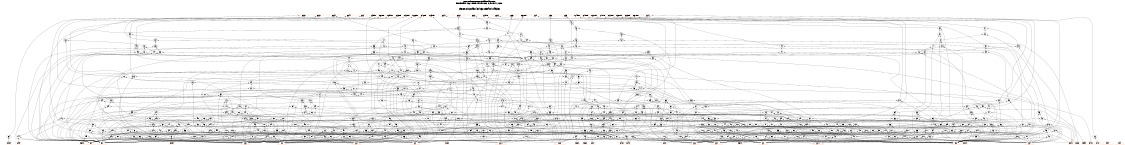 # Network structure generated by ABC

digraph network {
size = "7.5,10";
center = true;
edge [dir = back];

{
  node [shape = plaintext];
  edge [style = invis];
  LevelTitle1 [label=""];
  LevelTitle2 [label=""];
  Level21 [label = ""];
  Level20 [label = ""];
  Level19 [label = ""];
  Level18 [label = ""];
  Level17 [label = ""];
  Level16 [label = ""];
  Level15 [label = ""];
  Level14 [label = ""];
  Level13 [label = ""];
  Level12 [label = ""];
  Level11 [label = ""];
  Level10 [label = ""];
  Level9 [label = ""];
  Level8 [label = ""];
  Level7 [label = ""];
  Level6 [label = ""];
  Level5 [label = ""];
  Level4 [label = ""];
  Level3 [label = ""];
  Level2 [label = ""];
  Level1 [label = ""];
  Level0 [label = ""];
  LevelTitle1 ->  LevelTitle2 ->  Level21 ->  Level20 ->  Level19 ->  Level18 ->  Level17 ->  Level16 ->  Level15 ->  Level14 ->  Level13 ->  Level12 ->  Level11 ->  Level10 ->  Level9 ->  Level8 ->  Level7 ->  Level6 ->  Level5 ->  Level4 ->  Level3 ->  Level2 ->  Level1 ->  Level0;
}

{
  rank = same;
  LevelTitle1;
  title1 [shape=plaintext,
          fontsize=20,
          fontname = "Times-Roman",
          label="Network structure visualized by ABC\nBenchmark \"top\". Time was Thu Oct  8 20:19:11 2020. "
         ];
}

{
  rank = same;
  LevelTitle2;
  title2 [shape=plaintext,
          fontsize=18,
          fontname = "Times-Roman",
          label="The network contains 480 logic nodes and 18 latches.\n"
         ];
}

{
  rank = same;
  Level21;
  Node17 [label = "pg550", shape = invtriangle, color = coral, fillcolor = coral];
  Node18 [label = "pg530", shape = invtriangle, color = coral, fillcolor = coral];
  Node19 [label = "pg539", shape = invtriangle, color = coral, fillcolor = coral];
  Node20 [label = "pg549", shape = invtriangle, color = coral, fillcolor = coral];
  Node21 [label = "pg45", shape = invtriangle, color = coral, fillcolor = coral];
  Node22 [label = "pg542", shape = invtriangle, color = coral, fillcolor = coral];
  Node23 [label = "pg532", shape = invtriangle, color = coral, fillcolor = coral];
  Node24 [label = "pg537", shape = invtriangle, color = coral, fillcolor = coral];
  Node25 [label = "pg548", shape = invtriangle, color = coral, fillcolor = coral];
  Node26 [label = "pg551", shape = invtriangle, color = coral, fillcolor = coral];
  Node27 [label = "pg547", shape = invtriangle, color = coral, fillcolor = coral];
  Node28 [label = "pg552", shape = invtriangle, color = coral, fillcolor = coral];
  Node29 [label = "pg535", shape = invtriangle, color = coral, fillcolor = coral];
  Node30 [label = "pg546", shape = invtriangle, color = coral, fillcolor = coral];
  Node32 [label = "ng38L_in", shape = box, color = coral, fillcolor = coral];
  Node35 [label = "ng34L_in", shape = box, color = coral, fillcolor = coral];
  Node38 [label = "ng35L_in", shape = box, color = coral, fillcolor = coral];
  Node41 [label = "ng36L_in", shape = box, color = coral, fillcolor = coral];
  Node44 [label = "ng37L_in", shape = box, color = coral, fillcolor = coral];
  Node47 [label = "ng30L_in", shape = box, color = coral, fillcolor = coral];
  Node50 [label = "ng31L_in", shape = box, color = coral, fillcolor = coral];
  Node53 [label = "ng32L_in", shape = box, color = coral, fillcolor = coral];
  Node56 [label = "ng33L_in", shape = box, color = coral, fillcolor = coral];
  Node59 [label = "ng29L_in", shape = box, color = coral, fillcolor = coral];
  Node62 [label = "ng39L_in", shape = box, color = coral, fillcolor = coral];
  Node65 [label = "ng40L_in", shape = box, color = coral, fillcolor = coral];
  Node68 [label = "ng41L_in", shape = box, color = coral, fillcolor = coral];
  Node71 [label = "ng42L_in", shape = box, color = coral, fillcolor = coral];
  Node74 [label = "ng43L_in", shape = box, color = coral, fillcolor = coral];
  Node77 [label = "ng44L_in", shape = box, color = coral, fillcolor = coral];
  Node80 [label = "ng45L_in", shape = box, color = coral, fillcolor = coral];
  Node83 [label = "ng46L_in", shape = box, color = coral, fillcolor = coral];
}

{
  rank = same;
  Level20;
  Node382 [label = "382\n", shape = ellipse];
  Node467 [label = "467\n", shape = ellipse];
}

{
  rank = same;
  Level19;
  Node322 [label = "322\n", shape = ellipse];
  Node354 [label = "354\n", shape = ellipse];
  Node381 [label = "381\n", shape = ellipse];
  Node466 [label = "466\n", shape = ellipse];
  Node517 [label = "517\n", shape = ellipse];
}

{
  rank = same;
  Level18;
  Node305 [label = "305\n", shape = ellipse];
  Node321 [label = "321\n", shape = ellipse];
  Node341 [label = "341\n", shape = ellipse];
  Node380 [label = "380\n", shape = ellipse];
  Node417 [label = "417\n", shape = ellipse];
  Node465 [label = "465\n", shape = ellipse];
  Node516 [label = "516\n", shape = ellipse];
}

{
  rank = same;
  Level17;
  Node183 [label = "183\n", shape = ellipse];
  Node234 [label = "234\n", shape = ellipse];
  Node284 [label = "284\n", shape = ellipse];
  Node304 [label = "304\n", shape = ellipse];
  Node317 [label = "317\n", shape = ellipse];
  Node340 [label = "340\n", shape = ellipse];
  Node372 [label = "372\n", shape = ellipse];
  Node379 [label = "379\n", shape = ellipse];
  Node416 [label = "416\n", shape = ellipse];
  Node452 [label = "452\n", shape = ellipse];
  Node463 [label = "463\n", shape = ellipse];
  Node464 [label = "464\n", shape = ellipse];
  Node546 [label = "546\n", shape = ellipse];
}

{
  rank = same;
  Level16;
  Node182 [label = "182\n", shape = ellipse];
  Node233 [label = "233\n", shape = ellipse];
  Node283 [label = "283\n", shape = ellipse];
  Node302 [label = "302\n", shape = ellipse];
  Node314 [label = "314\n", shape = ellipse];
  Node316 [label = "316\n", shape = ellipse];
  Node338 [label = "338\n", shape = ellipse];
  Node353 [label = "353\n", shape = ellipse];
  Node369 [label = "369\n", shape = ellipse];
  Node378 [label = "378\n", shape = ellipse];
  Node392 [label = "392\n", shape = ellipse];
  Node402 [label = "402\n", shape = ellipse];
  Node434 [label = "434\n", shape = ellipse];
  Node451 [label = "451\n", shape = ellipse];
  Node462 [label = "462\n", shape = ellipse];
  Node496 [label = "496\n", shape = ellipse];
  Node515 [label = "515\n", shape = ellipse];
  Node545 [label = "545\n", shape = ellipse];
}

{
  rank = same;
  Level15;
  Node149 [label = "149\n", shape = ellipse];
  Node180 [label = "180\n", shape = ellipse];
  Node232 [label = "232\n", shape = ellipse];
  Node252 [label = "252\n", shape = ellipse];
  Node301 [label = "301\n", shape = ellipse];
  Node306 [label = "306\n", shape = ellipse];
  Node330 [label = "330\n", shape = ellipse];
  Node339 [label = "339\n", shape = ellipse];
  Node352 [label = "352\n", shape = ellipse];
  Node368 [label = "368\n", shape = ellipse];
  Node377 [label = "377\n", shape = ellipse];
  Node391 [label = "391\n", shape = ellipse];
  Node401 [label = "401\n", shape = ellipse];
  Node413 [label = "413\n", shape = ellipse];
  Node429 [label = "429\n", shape = ellipse];
  Node435 [label = "435\n", shape = ellipse];
  Node461 [label = "461\n", shape = ellipse];
  Node495 [label = "495\n", shape = ellipse];
  Node514 [label = "514\n", shape = ellipse];
}

{
  rank = same;
  Level14;
  Node143 [label = "143\n", shape = ellipse];
  Node179 [label = "179\n", shape = ellipse];
  Node223 [label = "223\n", shape = ellipse];
  Node236 [label = "236\n", shape = ellipse];
  Node326 [label = "326\n", shape = ellipse];
  Node329 [label = "329\n", shape = ellipse];
  Node337 [label = "337\n", shape = ellipse];
  Node367 [label = "367\n", shape = ellipse];
  Node376 [label = "376\n", shape = ellipse];
  Node412 [label = "412\n", shape = ellipse];
  Node457 [label = "457\n", shape = ellipse];
  Node458 [label = "458\n", shape = ellipse];
  Node460 [label = "460\n", shape = ellipse];
  Node494 [label = "494\n", shape = ellipse];
}

{
  rank = same;
  Level13;
  Node142 [label = "142\n", shape = ellipse];
  Node177 [label = "177\n", shape = ellipse];
  Node222 [label = "222\n", shape = ellipse];
  Node235 [label = "235\n", shape = ellipse];
  Node282 [label = "282\n", shape = ellipse];
  Node299 [label = "299\n", shape = ellipse];
  Node325 [label = "325\n", shape = ellipse];
  Node327 [label = "327\n", shape = ellipse];
  Node335 [label = "335\n", shape = ellipse];
  Node373 [label = "373\n", shape = ellipse];
  Node411 [label = "411\n", shape = ellipse];
  Node459 [label = "459\n", shape = ellipse];
}

{
  rank = same;
  Level12;
  Node141 [label = "141\n", shape = ellipse];
  Node174 [label = "174\n", shape = ellipse];
  Node176 [label = "176\n", shape = ellipse];
  Node221 [label = "221\n", shape = ellipse];
  Node280 [label = "280\n", shape = ellipse];
  Node281 [label = "281\n", shape = ellipse];
  Node298 [label = "298\n", shape = ellipse];
  Node328 [label = "328\n", shape = ellipse];
  Node332 [label = "332\n", shape = ellipse];
  Node407 [label = "407\n", shape = ellipse];
  Node408 [label = "408\n", shape = ellipse];
  Node410 [label = "410\n", shape = ellipse];
  Node473 [label = "473\n", shape = ellipse];
  Node544 [label = "544\n", shape = ellipse];
  Node562 [label = "562\n", shape = ellipse];
}

{
  rank = same;
  Level11;
  Node140 [label = "140\n", shape = ellipse];
  Node173 [label = "173\n", shape = ellipse];
  Node175 [label = "175\n", shape = ellipse];
  Node181 [label = "181\n", shape = ellipse];
  Node220 [label = "220\n", shape = ellipse];
  Node253 [label = "253\n", shape = ellipse];
  Node279 [label = "279\n", shape = ellipse];
  Node289 [label = "289\n", shape = ellipse];
  Node303 [label = "303\n", shape = ellipse];
  Node331 [label = "331\n", shape = ellipse];
  Node409 [label = "409\n", shape = ellipse];
  Node450 [label = "450\n", shape = ellipse];
  Node471 [label = "471\n", shape = ellipse];
  Node561 [label = "561\n", shape = ellipse];
}

{
  rank = same;
  Level10;
  Node103 [label = "103\n", shape = ellipse];
  Node139 [label = "139\n", shape = ellipse];
  Node172 [label = "172\n", shape = ellipse];
  Node219 [label = "219\n", shape = ellipse];
  Node251 [label = "251\n", shape = ellipse];
  Node278 [label = "278\n", shape = ellipse];
  Node288 [label = "288\n", shape = ellipse];
  Node415 [label = "415\n", shape = ellipse];
  Node470 [label = "470\n", shape = ellipse];
  Node560 [label = "560\n", shape = ellipse];
}

{
  rank = same;
  Level9;
  Node102 [label = "102\n", shape = ellipse];
  Node138 [label = "138\n", shape = ellipse];
  Node171 [label = "171\n", shape = ellipse];
  Node212 [label = "212\n", shape = ellipse];
  Node250 [label = "250\n", shape = ellipse];
  Node277 [label = "277\n", shape = ellipse];
  Node287 [label = "287\n", shape = ellipse];
  Node414 [label = "414\n", shape = ellipse];
  Node443 [label = "443\n", shape = ellipse];
  Node551 [label = "551\n", shape = ellipse];
}

{
  rank = same;
  Level8;
  Node100 [label = "100\n", shape = ellipse];
  Node114 [label = "114\n", shape = ellipse];
  Node169 [label = "169\n", shape = ellipse];
  Node195 [label = "195\n", shape = ellipse];
  Node211 [label = "211\n", shape = ellipse];
  Node249 [label = "249\n", shape = ellipse];
  Node276 [label = "276\n", shape = ellipse];
  Node366 [label = "366\n", shape = ellipse];
  Node492 [label = "492\n", shape = ellipse];
  Node550 [label = "550\n", shape = ellipse];
}

{
  rank = same;
  Level7;
  Node99 [label = "99\n", shape = ellipse];
  Node113 [label = "113\n", shape = ellipse];
  Node168 [label = "168\n", shape = ellipse];
  Node194 [label = "194\n", shape = ellipse];
  Node196 [label = "196\n", shape = ellipse];
  Node210 [label = "210\n", shape = ellipse];
  Node218 [label = "218\n", shape = ellipse];
  Node231 [label = "231\n", shape = ellipse];
  Node248 [label = "248\n", shape = ellipse];
  Node269 [label = "269\n", shape = ellipse];
  Node275 [label = "275\n", shape = ellipse];
  Node336 [label = "336\n", shape = ellipse];
  Node351 [label = "351\n", shape = ellipse];
  Node365 [label = "365\n", shape = ellipse];
  Node428 [label = "428\n", shape = ellipse];
  Node512 [label = "512\n", shape = ellipse];
  Node527 [label = "527\n", shape = ellipse];
  Node537 [label = "537\n", shape = ellipse];
  Node543 [label = "543\n", shape = ellipse];
  Node549 [label = "549\n", shape = ellipse];
}

{
  rank = same;
  Level6;
  Node98 [label = "98\n", shape = ellipse];
  Node110 [label = "110\n", shape = ellipse];
  Node132 [label = "132\n", shape = ellipse];
  Node167 [label = "167\n", shape = ellipse];
  Node192 [label = "192\n", shape = ellipse];
  Node209 [label = "209\n", shape = ellipse];
  Node217 [label = "217\n", shape = ellipse];
  Node229 [label = "229\n", shape = ellipse];
  Node237 [label = "237\n", shape = ellipse];
  Node247 [label = "247\n", shape = ellipse];
  Node268 [label = "268\n", shape = ellipse];
  Node274 [label = "274\n", shape = ellipse];
  Node334 [label = "334\n", shape = ellipse];
  Node350 [label = "350\n", shape = ellipse];
  Node361 [label = "361\n", shape = ellipse];
  Node390 [label = "390\n", shape = ellipse];
  Node400 [label = "400\n", shape = ellipse];
  Node426 [label = "426\n", shape = ellipse];
  Node442 [label = "442\n", shape = ellipse];
  Node449 [label = "449\n", shape = ellipse];
  Node456 [label = "456\n", shape = ellipse];
  Node472 [label = "472\n", shape = ellipse];
  Node477 [label = "477\n", shape = ellipse];
  Node511 [label = "511\n", shape = ellipse];
  Node524 [label = "524\n", shape = ellipse];
  Node536 [label = "536\n", shape = ellipse];
  Node541 [label = "541\n", shape = ellipse];
  Node547 [label = "547\n", shape = ellipse];
}

{
  rank = same;
  Level5;
  Node97 [label = "97\n", shape = ellipse];
  Node109 [label = "109\n", shape = ellipse];
  Node131 [label = "131\n", shape = ellipse];
  Node160 [label = "160\n", shape = ellipse];
  Node191 [label = "191\n", shape = ellipse];
  Node205 [label = "205\n", shape = ellipse];
  Node208 [label = "208\n", shape = ellipse];
  Node214 [label = "214\n", shape = ellipse];
  Node228 [label = "228\n", shape = ellipse];
  Node246 [label = "246\n", shape = ellipse];
  Node258 [label = "258\n", shape = ellipse];
  Node264 [label = "264\n", shape = ellipse];
  Node273 [label = "273\n", shape = ellipse];
  Node297 [label = "297\n", shape = ellipse];
  Node313 [label = "313\n", shape = ellipse];
  Node324 [label = "324\n", shape = ellipse];
  Node333 [label = "333\n", shape = ellipse];
  Node347 [label = "347\n", shape = ellipse];
  Node355 [label = "355\n", shape = ellipse];
  Node360 [label = "360\n", shape = ellipse];
  Node389 [label = "389\n", shape = ellipse];
  Node399 [label = "399\n", shape = ellipse];
  Node425 [label = "425\n", shape = ellipse];
  Node433 [label = "433\n", shape = ellipse];
  Node440 [label = "440\n", shape = ellipse];
  Node448 [label = "448\n", shape = ellipse];
  Node455 [label = "455\n", shape = ellipse];
  Node474 [label = "474\n", shape = ellipse];
  Node480 [label = "480\n", shape = ellipse];
  Node491 [label = "491\n", shape = ellipse];
  Node510 [label = "510\n", shape = ellipse];
  Node523 [label = "523\n", shape = ellipse];
  Node533 [label = "533\n", shape = ellipse];
  Node540 [label = "540\n", shape = ellipse];
  Node559 [label = "559\n", shape = ellipse];
}

{
  rank = same;
  Level4;
  Node96 [label = "96\n", shape = ellipse];
  Node108 [label = "108\n", shape = ellipse];
  Node129 [label = "129\n", shape = ellipse];
  Node137 [label = "137\n", shape = ellipse];
  Node148 [label = "148\n", shape = ellipse];
  Node159 [label = "159\n", shape = ellipse];
  Node165 [label = "165\n", shape = ellipse];
  Node170 [label = "170\n", shape = ellipse];
  Node189 [label = "189\n", shape = ellipse];
  Node203 [label = "203\n", shape = ellipse];
  Node207 [label = "207\n", shape = ellipse];
  Node216 [label = "216\n", shape = ellipse];
  Node227 [label = "227\n", shape = ellipse];
  Node240 [label = "240\n", shape = ellipse];
  Node245 [label = "245\n", shape = ellipse];
  Node256 [label = "256\n", shape = ellipse];
  Node263 [label = "263\n", shape = ellipse];
  Node271 [label = "271\n", shape = ellipse];
  Node295 [label = "295\n", shape = ellipse];
  Node296 [label = "296\n", shape = ellipse];
  Node312 [label = "312\n", shape = ellipse];
  Node323 [label = "323\n", shape = ellipse];
  Node346 [label = "346\n", shape = ellipse];
  Node357 [label = "357\n", shape = ellipse];
  Node364 [label = "364\n", shape = ellipse];
  Node375 [label = "375\n", shape = ellipse];
  Node386 [label = "386\n", shape = ellipse];
  Node397 [label = "397\n", shape = ellipse];
  Node406 [label = "406\n", shape = ellipse];
  Node424 [label = "424\n", shape = ellipse];
  Node432 [label = "432\n", shape = ellipse];
  Node439 [label = "439\n", shape = ellipse];
  Node446 [label = "446\n", shape = ellipse];
  Node476 [label = "476\n", shape = ellipse];
  Node479 [label = "479\n", shape = ellipse];
  Node490 [label = "490\n", shape = ellipse];
  Node500 [label = "500\n", shape = ellipse];
  Node503 [label = "503\n", shape = ellipse];
  Node509 [label = "509\n", shape = ellipse];
  Node520 [label = "520\n", shape = ellipse];
  Node532 [label = "532\n", shape = ellipse];
  Node534 [label = "534\n", shape = ellipse];
  Node539 [label = "539\n", shape = ellipse];
  Node542 [label = "542\n", shape = ellipse];
  Node558 [label = "558\n", shape = ellipse];
}

{
  rank = same;
  Level3;
  Node91 [label = "91\n", shape = ellipse];
  Node107 [label = "107\n", shape = ellipse];
  Node120 [label = "120\n", shape = ellipse];
  Node128 [label = "128\n", shape = ellipse];
  Node130 [label = "130\n", shape = ellipse];
  Node136 [label = "136\n", shape = ellipse];
  Node147 [label = "147\n", shape = ellipse];
  Node155 [label = "155\n", shape = ellipse];
  Node158 [label = "158\n", shape = ellipse];
  Node164 [label = "164\n", shape = ellipse];
  Node186 [label = "186\n", shape = ellipse];
  Node188 [label = "188\n", shape = ellipse];
  Node200 [label = "200\n", shape = ellipse];
  Node202 [label = "202\n", shape = ellipse];
  Node206 [label = "206\n", shape = ellipse];
  Node215 [label = "215\n", shape = ellipse];
  Node239 [label = "239\n", shape = ellipse];
  Node244 [label = "244\n", shape = ellipse];
  Node257 [label = "257\n", shape = ellipse];
  Node259 [label = "259\n", shape = ellipse];
  Node260 [label = "260\n", shape = ellipse];
  Node262 [label = "262\n", shape = ellipse];
  Node267 [label = "267\n", shape = ellipse];
  Node270 [label = "270\n", shape = ellipse];
  Node292 [label = "292\n", shape = ellipse];
  Node294 [label = "294\n", shape = ellipse];
  Node309 [label = "309\n", shape = ellipse];
  Node320 [label = "320\n", shape = ellipse];
  Node345 [label = "345\n", shape = ellipse];
  Node356 [label = "356\n", shape = ellipse];
  Node359 [label = "359\n", shape = ellipse];
  Node363 [label = "363\n", shape = ellipse];
  Node371 [label = "371\n", shape = ellipse];
  Node374 [label = "374\n", shape = ellipse];
  Node385 [label = "385\n", shape = ellipse];
  Node388 [label = "388\n", shape = ellipse];
  Node396 [label = "396\n", shape = ellipse];
  Node404 [label = "404\n", shape = ellipse];
  Node405 [label = "405\n", shape = ellipse];
  Node421 [label = "421\n", shape = ellipse];
  Node427 [label = "427\n", shape = ellipse];
  Node431 [label = "431\n", shape = ellipse];
  Node438 [label = "438\n", shape = ellipse];
  Node441 [label = "441\n", shape = ellipse];
  Node445 [label = "445\n", shape = ellipse];
  Node454 [label = "454\n", shape = ellipse];
  Node475 [label = "475\n", shape = ellipse];
  Node478 [label = "478\n", shape = ellipse];
  Node487 [label = "487\n", shape = ellipse];
  Node488 [label = "488\n", shape = ellipse];
  Node489 [label = "489\n", shape = ellipse];
  Node498 [label = "498\n", shape = ellipse];
  Node502 [label = "502\n", shape = ellipse];
  Node508 [label = "508\n", shape = ellipse];
  Node513 [label = "513\n", shape = ellipse];
  Node519 [label = "519\n", shape = ellipse];
  Node522 [label = "522\n", shape = ellipse];
  Node526 [label = "526\n", shape = ellipse];
  Node531 [label = "531\n", shape = ellipse];
  Node535 [label = "535\n", shape = ellipse];
  Node538 [label = "538\n", shape = ellipse];
  Node557 [label = "557\n", shape = ellipse];
}

{
  rank = same;
  Level2;
  Node86 [label = "86\n", shape = ellipse];
  Node90 [label = "90\n", shape = ellipse];
  Node93 [label = "93\n", shape = ellipse];
  Node95 [label = "95\n", shape = ellipse];
  Node105 [label = "105\n", shape = ellipse];
  Node112 [label = "112\n", shape = ellipse];
  Node118 [label = "118\n", shape = ellipse];
  Node119 [label = "119\n", shape = ellipse];
  Node123 [label = "123\n", shape = ellipse];
  Node125 [label = "125\n", shape = ellipse];
  Node127 [label = "127\n", shape = ellipse];
  Node135 [label = "135\n", shape = ellipse];
  Node146 [label = "146\n", shape = ellipse];
  Node151 [label = "151\n", shape = ellipse];
  Node154 [label = "154\n", shape = ellipse];
  Node163 [label = "163\n", shape = ellipse];
  Node166 [label = "166\n", shape = ellipse];
  Node185 [label = "185\n", shape = ellipse];
  Node187 [label = "187\n", shape = ellipse];
  Node190 [label = "190\n", shape = ellipse];
  Node198 [label = "198\n", shape = ellipse];
  Node201 [label = "201\n", shape = ellipse];
  Node204 [label = "204\n", shape = ellipse];
  Node213 [label = "213\n", shape = ellipse];
  Node224 [label = "224\n", shape = ellipse];
  Node226 [label = "226\n", shape = ellipse];
  Node238 [label = "238\n", shape = ellipse];
  Node243 [label = "243\n", shape = ellipse];
  Node254 [label = "254\n", shape = ellipse];
  Node255 [label = "255\n", shape = ellipse];
  Node261 [label = "261\n", shape = ellipse];
  Node266 [label = "266\n", shape = ellipse];
  Node272 [label = "272\n", shape = ellipse];
  Node290 [label = "290\n", shape = ellipse];
  Node291 [label = "291\n", shape = ellipse];
  Node293 [label = "293\n", shape = ellipse];
  Node308 [label = "308\n", shape = ellipse];
  Node311 [label = "311\n", shape = ellipse];
  Node319 [label = "319\n", shape = ellipse];
  Node342 [label = "342\n", shape = ellipse];
  Node343 [label = "343\n", shape = ellipse];
  Node349 [label = "349\n", shape = ellipse];
  Node358 [label = "358\n", shape = ellipse];
  Node362 [label = "362\n", shape = ellipse];
  Node370 [label = "370\n", shape = ellipse];
  Node383 [label = "383\n", shape = ellipse];
  Node384 [label = "384\n", shape = ellipse];
  Node387 [label = "387\n", shape = ellipse];
  Node394 [label = "394\n", shape = ellipse];
  Node395 [label = "395\n", shape = ellipse];
  Node398 [label = "398\n", shape = ellipse];
  Node403 [label = "403\n", shape = ellipse];
  Node420 [label = "420\n", shape = ellipse];
  Node422 [label = "422\n", shape = ellipse];
  Node423 [label = "423\n", shape = ellipse];
  Node430 [label = "430\n", shape = ellipse];
  Node437 [label = "437\n", shape = ellipse];
  Node444 [label = "444\n", shape = ellipse];
  Node447 [label = "447\n", shape = ellipse];
  Node468 [label = "468\n", shape = ellipse];
  Node482 [label = "482\n", shape = ellipse];
  Node484 [label = "484\n", shape = ellipse];
  Node486 [label = "486\n", shape = ellipse];
  Node497 [label = "497\n", shape = ellipse];
  Node499 [label = "499\n", shape = ellipse];
  Node501 [label = "501\n", shape = ellipse];
  Node507 [label = "507\n", shape = ellipse];
  Node518 [label = "518\n", shape = ellipse];
  Node521 [label = "521\n", shape = ellipse];
  Node525 [label = "525\n", shape = ellipse];
  Node528 [label = "528\n", shape = ellipse];
  Node529 [label = "529\n", shape = ellipse];
  Node530 [label = "530\n", shape = ellipse];
  Node548 [label = "548\n", shape = ellipse];
  Node553 [label = "553\n", shape = ellipse];
  Node556 [label = "556\n", shape = ellipse];
}

{
  rank = same;
  Level1;
  Node85 [label = "85\n", shape = ellipse];
  Node87 [label = "87\n", shape = ellipse];
  Node88 [label = "88\n", shape = ellipse];
  Node89 [label = "89\n", shape = ellipse];
  Node92 [label = "92\n", shape = ellipse];
  Node94 [label = "94\n", shape = ellipse];
  Node101 [label = "101\n", shape = ellipse];
  Node104 [label = "104\n", shape = ellipse];
  Node106 [label = "106\n", shape = ellipse];
  Node111 [label = "111\n", shape = ellipse];
  Node115 [label = "115\n", shape = ellipse];
  Node116 [label = "116\n", shape = ellipse];
  Node117 [label = "117\n", shape = ellipse];
  Node121 [label = "121\n", shape = ellipse];
  Node122 [label = "122\n", shape = ellipse];
  Node124 [label = "124\n", shape = ellipse];
  Node126 [label = "126\n", shape = ellipse];
  Node133 [label = "133\n", shape = ellipse];
  Node134 [label = "134\n", shape = ellipse];
  Node144 [label = "144\n", shape = ellipse];
  Node145 [label = "145\n", shape = ellipse];
  Node150 [label = "150\n", shape = ellipse];
  Node152 [label = "152\n", shape = ellipse];
  Node153 [label = "153\n", shape = ellipse];
  Node156 [label = "156\n", shape = ellipse];
  Node157 [label = "157\n", shape = ellipse];
  Node161 [label = "161\n", shape = ellipse];
  Node162 [label = "162\n", shape = ellipse];
  Node178 [label = "178\n", shape = ellipse];
  Node184 [label = "184\n", shape = ellipse];
  Node193 [label = "193\n", shape = ellipse];
  Node197 [label = "197\n", shape = ellipse];
  Node199 [label = "199\n", shape = ellipse];
  Node225 [label = "225\n", shape = ellipse];
  Node230 [label = "230\n", shape = ellipse];
  Node241 [label = "241\n", shape = ellipse];
  Node242 [label = "242\n", shape = ellipse];
  Node265 [label = "265\n", shape = ellipse];
  Node285 [label = "285\n", shape = ellipse];
  Node286 [label = "286\n", shape = ellipse];
  Node300 [label = "300\n", shape = ellipse];
  Node307 [label = "307\n", shape = ellipse];
  Node310 [label = "310\n", shape = ellipse];
  Node315 [label = "315\n", shape = ellipse];
  Node318 [label = "318\n", shape = ellipse];
  Node344 [label = "344\n", shape = ellipse];
  Node348 [label = "348\n", shape = ellipse];
  Node393 [label = "393\n", shape = ellipse];
  Node418 [label = "418\n", shape = ellipse];
  Node419 [label = "419\n", shape = ellipse];
  Node436 [label = "436\n", shape = ellipse];
  Node453 [label = "453\n", shape = ellipse];
  Node469 [label = "469\n", shape = ellipse];
  Node481 [label = "481\n", shape = ellipse];
  Node483 [label = "483\n", shape = ellipse];
  Node485 [label = "485\n", shape = ellipse];
  Node493 [label = "493\n", shape = ellipse];
  Node504 [label = "504\n", shape = ellipse];
  Node505 [label = "505\n", shape = ellipse];
  Node506 [label = "506\n", shape = ellipse];
  Node552 [label = "552\n", shape = ellipse];
  Node554 [label = "554\n", shape = ellipse];
  Node555 [label = "555\n", shape = ellipse];
  Node563 [label = "563\n", shape = ellipse];
  Node564 [label = "564\n", shape = ellipse];
}

{
  rank = same;
  Level0;
  Node1 [label = "clock", shape = triangle, color = coral, fillcolor = coral];
  Node2 [label = "pg7", shape = triangle, color = coral, fillcolor = coral];
  Node3 [label = "pg6", shape = triangle, color = coral, fillcolor = coral];
  Node4 [label = "pg5", shape = triangle, color = coral, fillcolor = coral];
  Node5 [label = "pg4", shape = triangle, color = coral, fillcolor = coral];
  Node6 [label = "pg3", shape = triangle, color = coral, fillcolor = coral];
  Node7 [label = "pg2", shape = triangle, color = coral, fillcolor = coral];
  Node8 [label = "pg1", shape = triangle, color = coral, fillcolor = coral];
  Node9 [label = "pg0", shape = triangle, color = coral, fillcolor = coral];
  Node10 [label = "pg9", shape = triangle, color = coral, fillcolor = coral];
  Node11 [label = "pg8", shape = triangle, color = coral, fillcolor = coral];
  Node12 [label = "pclk", shape = triangle, color = coral, fillcolor = coral];
  Node13 [label = "pg10", shape = triangle, color = coral, fillcolor = coral];
  Node14 [label = "pg12", shape = triangle, color = coral, fillcolor = coral];
  Node15 [label = "pg11", shape = triangle, color = coral, fillcolor = coral];
  Node16 [label = "pg13", shape = triangle, color = coral, fillcolor = coral];
  Node33 [label = "ng38L", shape = box, color = coral, fillcolor = coral];
  Node36 [label = "ng34L", shape = box, color = coral, fillcolor = coral];
  Node39 [label = "ng35L", shape = box, color = coral, fillcolor = coral];
  Node42 [label = "ng36L", shape = box, color = coral, fillcolor = coral];
  Node45 [label = "ng37L", shape = box, color = coral, fillcolor = coral];
  Node48 [label = "ng30L", shape = box, color = coral, fillcolor = coral];
  Node51 [label = "ng31L", shape = box, color = coral, fillcolor = coral];
  Node54 [label = "ng32L", shape = box, color = coral, fillcolor = coral];
  Node57 [label = "ng33L", shape = box, color = coral, fillcolor = coral];
  Node60 [label = "ng29L", shape = box, color = coral, fillcolor = coral];
  Node63 [label = "ng39L", shape = box, color = coral, fillcolor = coral];
  Node66 [label = "ng40L", shape = box, color = coral, fillcolor = coral];
  Node69 [label = "ng41L", shape = box, color = coral, fillcolor = coral];
  Node72 [label = "ng42L", shape = box, color = coral, fillcolor = coral];
  Node75 [label = "ng43L", shape = box, color = coral, fillcolor = coral];
  Node78 [label = "ng44L", shape = box, color = coral, fillcolor = coral];
  Node81 [label = "ng45L", shape = box, color = coral, fillcolor = coral];
  Node84 [label = "ng46L", shape = box, color = coral, fillcolor = coral];
}

title1 -> title2 [style = invis];
title2 -> Node17 [style = invis];
title2 -> Node18 [style = invis];
title2 -> Node19 [style = invis];
title2 -> Node20 [style = invis];
title2 -> Node21 [style = invis];
title2 -> Node22 [style = invis];
title2 -> Node23 [style = invis];
title2 -> Node24 [style = invis];
title2 -> Node25 [style = invis];
title2 -> Node26 [style = invis];
title2 -> Node27 [style = invis];
title2 -> Node28 [style = invis];
title2 -> Node29 [style = invis];
title2 -> Node30 [style = invis];
title2 -> Node32 [style = invis];
title2 -> Node35 [style = invis];
title2 -> Node38 [style = invis];
title2 -> Node41 [style = invis];
title2 -> Node44 [style = invis];
title2 -> Node47 [style = invis];
title2 -> Node50 [style = invis];
title2 -> Node53 [style = invis];
title2 -> Node56 [style = invis];
title2 -> Node59 [style = invis];
title2 -> Node62 [style = invis];
title2 -> Node65 [style = invis];
title2 -> Node68 [style = invis];
title2 -> Node71 [style = invis];
title2 -> Node74 [style = invis];
title2 -> Node77 [style = invis];
title2 -> Node80 [style = invis];
title2 -> Node83 [style = invis];
Node17 -> Node18 [style = invis];
Node18 -> Node19 [style = invis];
Node19 -> Node20 [style = invis];
Node20 -> Node21 [style = invis];
Node21 -> Node22 [style = invis];
Node22 -> Node23 [style = invis];
Node23 -> Node24 [style = invis];
Node24 -> Node25 [style = invis];
Node25 -> Node26 [style = invis];
Node26 -> Node27 [style = invis];
Node27 -> Node28 [style = invis];
Node28 -> Node29 [style = invis];
Node29 -> Node30 [style = invis];
Node17 -> Node183 [style = solid];
Node18 -> Node234 [style = solid];
Node19 -> Node284 [style = solid];
Node20 -> Node305 [style = solid];
Node21 -> Node564 [style = solid];
Node22 -> Node322 [style = solid];
Node23 -> Node354 [style = solid];
Node24 -> Node382 [style = solid];
Node25 -> Node392 [style = solid];
Node26 -> Node417 [style = solid];
Node27 -> Node434 [style = solid];
Node28 -> Node452 [style = solid];
Node29 -> Node467 [style = solid];
Node30 -> Node563 [style = solid];
Node32 -> Node468 [style = solid];
Node35 -> Node473 [style = solid];
Node38 -> Node477 [style = solid];
Node41 -> Node480 [style = solid];
Node44 -> Node482 [style = solid];
Node47 -> Node484 [style = solid];
Node50 -> Node487 [style = solid];
Node53 -> Node491 [style = solid];
Node56 -> Node496 [style = solid];
Node59 -> Node500 [style = solid];
Node62 -> Node502 [style = solid];
Node65 -> Node512 [style = solid];
Node68 -> Node517 [style = solid];
Node71 -> Node527 [style = solid];
Node74 -> Node537 [style = solid];
Node77 -> Node543 [style = solid];
Node80 -> Node546 [style = solid];
Node83 -> Node562 [style = solid];
Node85 -> Node16 [style = solid];
Node85 -> Node57 [style = solid];
Node86 -> Node6 [style = solid];
Node86 -> Node85 [style = solid];
Node87 -> Node4 [style = solid];
Node87 -> Node6 [style = solid];
Node88 -> Node2 [style = solid];
Node88 -> Node13 [style = solid];
Node89 -> Node10 [style = solid];
Node89 -> Node15 [style = solid];
Node90 -> Node11 [style = solid];
Node90 -> Node89 [style = solid];
Node91 -> Node88 [style = solid];
Node91 -> Node90 [style = solid];
Node92 -> Node10 [style = solid];
Node92 -> Node13 [style = solid];
Node93 -> Node2 [style = solid];
Node93 -> Node92 [style = solid];
Node94 -> Node2 [style = solid];
Node94 -> Node11 [style = solid];
Node95 -> Node48 [style = solid];
Node95 -> Node94 [style = solid];
Node96 -> Node91 [style = solid];
Node96 -> Node93 [style = solid];
Node97 -> Node95 [style = solid];
Node97 -> Node96 [style = solid];
Node98 -> Node54 [style = solid];
Node98 -> Node97 [style = solid];
Node99 -> Node14 [style = solid];
Node99 -> Node98 [style = solid];
Node100 -> Node16 [style = solid];
Node100 -> Node99 [style = solid];
Node101 -> Node5 [style = solid];
Node101 -> Node7 [style = solid];
Node102 -> Node87 [style = solid];
Node102 -> Node100 [style = solid];
Node103 -> Node101 [style = solid];
Node103 -> Node102 [style = solid];
Node104 -> Node4 [style = solid];
Node104 -> Node5 [style = solid];
Node105 -> Node5 [style = solid];
Node105 -> Node87 [style = solid];
Node106 -> Node4 [style = solid];
Node106 -> Node8 [style = solid];
Node107 -> Node105 [style = solid];
Node107 -> Node106 [style = solid];
Node108 -> Node7 [style = solid];
Node108 -> Node107 [style = solid];
Node109 -> Node6 [style = solid];
Node109 -> Node108 [style = solid];
Node110 -> Node4 [style = solid];
Node110 -> Node109 [style = solid];
Node111 -> Node5 [style = solid];
Node111 -> Node9 [style = solid];
Node112 -> Node6 [style = solid];
Node112 -> Node111 [style = solid];
Node113 -> Node110 [style = solid];
Node113 -> Node112 [style = solid];
Node114 -> Node104 [style = solid];
Node114 -> Node113 [style = solid];
Node115 -> Node2 [style = solid];
Node115 -> Node15 [style = solid];
Node116 -> Node11 [style = solid];
Node116 -> Node51 [style = solid];
Node117 -> Node11 [style = solid];
Node117 -> Node13 [style = solid];
Node118 -> Node116 [style = solid];
Node118 -> Node117 [style = solid];
Node119 -> Node10 [style = solid];
Node119 -> Node115 [style = solid];
Node120 -> Node118 [style = solid];
Node120 -> Node119 [style = solid];
Node121 -> Node3 [style = solid];
Node121 -> Node48 [style = solid];
Node122 -> Node2 [style = solid];
Node122 -> Node11 [style = solid];
Node123 -> Node10 [style = solid];
Node123 -> Node122 [style = solid];
Node124 -> Node2 [style = solid];
Node124 -> Node48 [style = solid];
Node125 -> Node3 [style = solid];
Node125 -> Node124 [style = solid];
Node126 -> Node11 [style = solid];
Node126 -> Node13 [style = solid];
Node127 -> Node10 [style = solid];
Node127 -> Node126 [style = solid];
Node128 -> Node116 [style = solid];
Node128 -> Node125 [style = solid];
Node129 -> Node127 [style = solid];
Node129 -> Node128 [style = solid];
Node130 -> Node121 [style = solid];
Node130 -> Node123 [style = solid];
Node131 -> Node129 [style = solid];
Node131 -> Node130 [style = solid];
Node132 -> Node15 [style = solid];
Node132 -> Node131 [style = solid];
Node133 -> Node11 [style = solid];
Node133 -> Node51 [style = solid];
Node134 -> Node13 [style = solid];
Node134 -> Node15 [style = solid];
Node135 -> Node10 [style = solid];
Node135 -> Node134 [style = solid];
Node136 -> Node125 [style = solid];
Node136 -> Node133 [style = solid];
Node137 -> Node135 [style = solid];
Node137 -> Node136 [style = solid];
Node138 -> Node114 [style = solid];
Node138 -> Node120 [style = solid];
Node139 -> Node132 [style = solid];
Node139 -> Node138 [style = solid];
Node140 -> Node137 [style = solid];
Node140 -> Node139 [style = solid];
Node141 -> Node84 [style = solid];
Node141 -> Node140 [style = solid];
Node142 -> Node14 [style = solid];
Node142 -> Node141 [style = solid];
Node143 -> Node16 [style = solid];
Node143 -> Node142 [style = solid];
Node144 -> Node9 [style = solid];
Node144 -> Node60 [style = solid];
Node145 -> Node5 [style = solid];
Node145 -> Node8 [style = solid];
Node146 -> Node9 [style = solid];
Node146 -> Node145 [style = solid];
Node147 -> Node6 [style = solid];
Node147 -> Node146 [style = solid];
Node148 -> Node144 [style = solid];
Node148 -> Node147 [style = solid];
Node149 -> Node143 [style = solid];
Node149 -> Node148 [style = solid];
Node150 -> Node3 [style = solid];
Node150 -> Node7 [style = solid];
Node151 -> Node145 [style = solid];
Node151 -> Node150 [style = solid];
Node152 -> Node7 [style = solid];
Node152 -> Node8 [style = solid];
Node153 -> Node3 [style = solid];
Node153 -> Node5 [style = solid];
Node154 -> Node4 [style = solid];
Node154 -> Node153 [style = solid];
Node155 -> Node152 [style = solid];
Node155 -> Node154 [style = solid];
Node156 -> Node6 [style = solid];
Node156 -> Node7 [style = solid];
Node157 -> Node6 [style = solid];
Node157 -> Node7 [style = solid];
Node158 -> Node105 [style = solid];
Node158 -> Node156 [style = solid];
Node159 -> Node157 [style = solid];
Node159 -> Node158 [style = solid];
Node160 -> Node3 [style = solid];
Node160 -> Node159 [style = solid];
Node161 -> Node3 [style = solid];
Node161 -> Node5 [style = solid];
Node162 -> Node3 [style = solid];
Node162 -> Node5 [style = solid];
Node163 -> Node6 [style = solid];
Node163 -> Node162 [style = solid];
Node164 -> Node161 [style = solid];
Node164 -> Node163 [style = solid];
Node165 -> Node4 [style = solid];
Node165 -> Node164 [style = solid];
Node166 -> Node6 [style = solid];
Node166 -> Node104 [style = solid];
Node167 -> Node160 [style = solid];
Node167 -> Node165 [style = solid];
Node168 -> Node166 [style = solid];
Node168 -> Node167 [style = solid];
Node169 -> Node8 [style = solid];
Node169 -> Node168 [style = solid];
Node170 -> Node151 [style = solid];
Node170 -> Node155 [style = solid];
Node171 -> Node169 [style = solid];
Node171 -> Node170 [style = solid];
Node172 -> Node97 [style = solid];
Node172 -> Node171 [style = solid];
Node173 -> Node145 [style = solid];
Node173 -> Node172 [style = solid];
Node174 -> Node4 [style = solid];
Node174 -> Node173 [style = solid];
Node175 -> Node145 [style = solid];
Node175 -> Node172 [style = solid];
Node176 -> Node4 [style = solid];
Node176 -> Node175 [style = solid];
Node177 -> Node174 [style = solid];
Node177 -> Node176 [style = solid];
Node178 -> Node14 [style = solid];
Node178 -> Node16 [style = solid];
Node179 -> Node177 [style = solid];
Node179 -> Node178 [style = solid];
Node180 -> Node7 [style = solid];
Node180 -> Node179 [style = solid];
Node181 -> Node86 [style = solid];
Node181 -> Node103 [style = solid];
Node182 -> Node149 [style = solid];
Node182 -> Node180 [style = solid];
Node183 -> Node181 [style = solid];
Node183 -> Node182 [style = solid];
Node184 -> Node2 [style = solid];
Node184 -> Node13 [style = solid];
Node185 -> Node10 [style = solid];
Node185 -> Node184 [style = solid];
Node186 -> Node11 [style = solid];
Node186 -> Node185 [style = solid];
Node187 -> Node10 [style = solid];
Node187 -> Node117 [style = solid];
Node188 -> Node2 [style = solid];
Node188 -> Node187 [style = solid];
Node189 -> Node186 [style = solid];
Node189 -> Node188 [style = solid];
Node190 -> Node4 [style = solid];
Node190 -> Node162 [style = solid];
Node191 -> Node189 [style = solid];
Node191 -> Node190 [style = solid];
Node192 -> Node15 [style = solid];
Node192 -> Node191 [style = solid];
Node193 -> Node3 [style = solid];
Node193 -> Node42 [style = solid];
Node194 -> Node192 [style = solid];
Node194 -> Node193 [style = solid];
Node195 -> Node6 [style = solid];
Node195 -> Node194 [style = solid];
Node196 -> Node16 [style = solid];
Node196 -> Node98 [style = solid];
Node197 -> Node4 [style = solid];
Node197 -> Node5 [style = solid];
Node198 -> Node15 [style = solid];
Node198 -> Node197 [style = solid];
Node199 -> Node6 [style = solid];
Node199 -> Node39 [style = solid];
Node200 -> Node198 [style = solid];
Node200 -> Node199 [style = solid];
Node201 -> Node11 [style = solid];
Node201 -> Node115 [style = solid];
Node202 -> Node92 [style = solid];
Node202 -> Node201 [style = solid];
Node203 -> Node4 [style = solid];
Node203 -> Node202 [style = solid];
Node204 -> Node6 [style = solid];
Node204 -> Node162 [style = solid];
Node205 -> Node203 [style = solid];
Node205 -> Node204 [style = solid];
Node206 -> Node88 [style = solid];
Node206 -> Node90 [style = solid];
Node207 -> Node162 [style = solid];
Node207 -> Node206 [style = solid];
Node208 -> Node87 [style = solid];
Node208 -> Node207 [style = solid];
Node209 -> Node200 [style = solid];
Node209 -> Node205 [style = solid];
Node210 -> Node208 [style = solid];
Node210 -> Node209 [style = solid];
Node211 -> Node7 [style = solid];
Node211 -> Node210 [style = solid];
Node212 -> Node7 [style = solid];
Node212 -> Node195 [style = solid];
Node213 -> Node92 [style = solid];
Node213 -> Node94 [style = solid];
Node214 -> Node189 [style = solid];
Node214 -> Node213 [style = solid];
Node215 -> Node15 [style = solid];
Node215 -> Node204 [style = solid];
Node216 -> Node4 [style = solid];
Node216 -> Node215 [style = solid];
Node217 -> Node214 [style = solid];
Node217 -> Node216 [style = solid];
Node218 -> Node7 [style = solid];
Node218 -> Node217 [style = solid];
Node219 -> Node211 [style = solid];
Node219 -> Node212 [style = solid];
Node220 -> Node218 [style = solid];
Node220 -> Node219 [style = solid];
Node221 -> Node196 [style = solid];
Node221 -> Node220 [style = solid];
Node222 -> Node14 [style = solid];
Node222 -> Node221 [style = solid];
Node223 -> Node195 [style = solid];
Node223 -> Node222 [style = solid];
Node224 -> Node5 [style = solid];
Node224 -> Node87 [style = solid];
Node225 -> Node6 [style = solid];
Node225 -> Node8 [style = solid];
Node226 -> Node4 [style = solid];
Node226 -> Node225 [style = solid];
Node227 -> Node107 [style = solid];
Node227 -> Node224 [style = solid];
Node228 -> Node226 [style = solid];
Node228 -> Node227 [style = solid];
Node229 -> Node9 [style = solid];
Node229 -> Node228 [style = solid];
Node230 -> Node8 [style = solid];
Node230 -> Node9 [style = solid];
Node231 -> Node229 [style = solid];
Node231 -> Node230 [style = solid];
Node232 -> Node143 [style = solid];
Node232 -> Node231 [style = solid];
Node233 -> Node7 [style = solid];
Node233 -> Node232 [style = solid];
Node234 -> Node223 [style = solid];
Node234 -> Node233 [style = solid];
Node235 -> Node16 [style = solid];
Node235 -> Node141 [style = solid];
Node236 -> Node14 [style = solid];
Node236 -> Node235 [style = solid];
Node237 -> Node9 [style = solid];
Node237 -> Node208 [style = solid];
Node238 -> Node87 [style = solid];
Node238 -> Node184 [style = solid];
Node239 -> Node45 [style = solid];
Node239 -> Node238 [style = solid];
Node240 -> Node11 [style = solid];
Node240 -> Node239 [style = solid];
Node241 -> Node3 [style = solid];
Node241 -> Node10 [style = solid];
Node242 -> Node2 [style = solid];
Node242 -> Node4 [style = solid];
Node243 -> Node241 [style = solid];
Node243 -> Node242 [style = solid];
Node244 -> Node117 [style = solid];
Node244 -> Node243 [style = solid];
Node245 -> Node6 [style = solid];
Node245 -> Node244 [style = solid];
Node246 -> Node240 [style = solid];
Node246 -> Node245 [style = solid];
Node247 -> Node111 [style = solid];
Node247 -> Node246 [style = solid];
Node248 -> Node15 [style = solid];
Node248 -> Node247 [style = solid];
Node249 -> Node237 [style = solid];
Node249 -> Node248 [style = solid];
Node250 -> Node7 [style = solid];
Node250 -> Node249 [style = solid];
Node251 -> Node8 [style = solid];
Node251 -> Node250 [style = solid];
Node252 -> Node236 [style = solid];
Node252 -> Node251 [style = solid];
Node253 -> Node172 [style = solid];
Node253 -> Node178 [style = solid];
Node254 -> Node7 [style = solid];
Node254 -> Node162 [style = solid];
Node255 -> Node8 [style = solid];
Node255 -> Node87 [style = solid];
Node256 -> Node202 [style = solid];
Node256 -> Node206 [style = solid];
Node257 -> Node254 [style = solid];
Node257 -> Node255 [style = solid];
Node258 -> Node256 [style = solid];
Node258 -> Node257 [style = solid];
Node259 -> Node15 [style = solid];
Node259 -> Node185 [style = solid];
Node260 -> Node8 [style = solid];
Node260 -> Node204 [style = solid];
Node261 -> Node5 [style = solid];
Node261 -> Node225 [style = solid];
Node262 -> Node3 [style = solid];
Node262 -> Node261 [style = solid];
Node263 -> Node260 [style = solid];
Node263 -> Node262 [style = solid];
Node264 -> Node11 [style = solid];
Node264 -> Node263 [style = solid];
Node265 -> Node6 [style = solid];
Node265 -> Node8 [style = solid];
Node266 -> Node161 [style = solid];
Node266 -> Node265 [style = solid];
Node267 -> Node11 [style = solid];
Node267 -> Node266 [style = solid];
Node268 -> Node264 [style = solid];
Node268 -> Node267 [style = solid];
Node269 -> Node259 [style = solid];
Node269 -> Node268 [style = solid];
Node270 -> Node13 [style = solid];
Node270 -> Node90 [style = solid];
Node271 -> Node260 [style = solid];
Node271 -> Node270 [style = solid];
Node272 -> Node89 [style = solid];
Node272 -> Node117 [style = solid];
Node273 -> Node263 [style = solid];
Node273 -> Node272 [style = solid];
Node274 -> Node271 [style = solid];
Node274 -> Node273 [style = solid];
Node275 -> Node2 [style = solid];
Node275 -> Node274 [style = solid];
Node276 -> Node269 [style = solid];
Node276 -> Node275 [style = solid];
Node277 -> Node4 [style = solid];
Node277 -> Node276 [style = solid];
Node278 -> Node7 [style = solid];
Node278 -> Node277 [style = solid];
Node279 -> Node258 [style = solid];
Node279 -> Node278 [style = solid];
Node280 -> Node253 [style = solid];
Node280 -> Node279 [style = solid];
Node281 -> Node196 [style = solid];
Node281 -> Node220 [style = solid];
Node282 -> Node14 [style = solid];
Node282 -> Node281 [style = solid];
Node283 -> Node252 [style = solid];
Node283 -> Node280 [style = solid];
Node284 -> Node282 [style = solid];
Node284 -> Node283 [style = solid];
Node285 -> Node4 [style = solid];
Node285 -> Node7 [style = solid];
Node286 -> Node5 [style = solid];
Node286 -> Node6 [style = solid];
Node287 -> Node100 [style = solid];
Node287 -> Node285 [style = solid];
Node288 -> Node286 [style = solid];
Node288 -> Node287 [style = solid];
Node289 -> Node8 [style = solid];
Node289 -> Node172 [style = solid];
Node290 -> Node7 [style = solid];
Node290 -> Node104 [style = solid];
Node291 -> Node4 [style = solid];
Node291 -> Node156 [style = solid];
Node292 -> Node5 [style = solid];
Node292 -> Node291 [style = solid];
Node293 -> Node6 [style = solid];
Node293 -> Node162 [style = solid];
Node294 -> Node157 [style = solid];
Node294 -> Node293 [style = solid];
Node295 -> Node4 [style = solid];
Node295 -> Node294 [style = solid];
Node296 -> Node290 [style = solid];
Node296 -> Node292 [style = solid];
Node297 -> Node295 [style = solid];
Node297 -> Node296 [style = solid];
Node298 -> Node178 [style = solid];
Node298 -> Node289 [style = solid];
Node299 -> Node297 [style = solid];
Node299 -> Node298 [style = solid];
Node300 -> Node6 [style = solid];
Node300 -> Node9 [style = solid];
Node301 -> Node143 [style = solid];
Node301 -> Node145 [style = solid];
Node302 -> Node300 [style = solid];
Node302 -> Node301 [style = solid];
Node303 -> Node86 [style = solid];
Node303 -> Node288 [style = solid];
Node304 -> Node299 [style = solid];
Node304 -> Node302 [style = solid];
Node305 -> Node303 [style = solid];
Node305 -> Node304 [style = solid];
Node306 -> Node3 [style = solid];
Node306 -> Node143 [style = solid];
Node307 -> Node2 [style = solid];
Node307 -> Node11 [style = solid];
Node308 -> Node13 [style = solid];
Node308 -> Node307 [style = solid];
Node309 -> Node10 [style = solid];
Node309 -> Node308 [style = solid];
Node310 -> Node2 [style = solid];
Node310 -> Node10 [style = solid];
Node311 -> Node126 [style = solid];
Node311 -> Node310 [style = solid];
Node312 -> Node272 [style = solid];
Node312 -> Node309 [style = solid];
Node313 -> Node311 [style = solid];
Node313 -> Node312 [style = solid];
Node314 -> Node306 [style = solid];
Node314 -> Node313 [style = solid];
Node315 -> Node11 [style = solid];
Node315 -> Node36 [style = solid];
Node316 -> Node306 [style = solid];
Node316 -> Node315 [style = solid];
Node317 -> Node93 [style = solid];
Node317 -> Node316 [style = solid];
Node318 -> Node10 [style = solid];
Node318 -> Node11 [style = solid];
Node319 -> Node36 [style = solid];
Node319 -> Node88 [style = solid];
Node320 -> Node318 [style = solid];
Node320 -> Node319 [style = solid];
Node321 -> Node314 [style = solid];
Node321 -> Node317 [style = solid];
Node322 -> Node320 [style = solid];
Node322 -> Node321 [style = solid];
Node323 -> Node190 [style = solid];
Node323 -> Node259 [style = solid];
Node324 -> Node161 [style = solid];
Node324 -> Node323 [style = solid];
Node325 -> Node221 [style = solid];
Node325 -> Node324 [style = solid];
Node326 -> Node6 [style = solid];
Node326 -> Node325 [style = solid];
Node327 -> Node204 [style = solid];
Node327 -> Node221 [style = solid];
Node328 -> Node16 [style = solid];
Node328 -> Node279 [style = solid];
Node329 -> Node327 [style = solid];
Node329 -> Node328 [style = solid];
Node330 -> Node272 [style = solid];
Node330 -> Node329 [style = solid];
Node331 -> Node75 [style = solid];
Node331 -> Node172 [style = solid];
Node332 -> Node16 [style = solid];
Node332 -> Node331 [style = solid];
Node333 -> Node5 [style = solid];
Node333 -> Node189 [style = solid];
Node334 -> Node203 [style = solid];
Node334 -> Node333 [style = solid];
Node335 -> Node221 [style = solid];
Node335 -> Node328 [style = solid];
Node336 -> Node3 [style = solid];
Node336 -> Node334 [style = solid];
Node337 -> Node335 [style = solid];
Node337 -> Node336 [style = solid];
Node338 -> Node326 [style = solid];
Node338 -> Node330 [style = solid];
Node339 -> Node332 [style = solid];
Node339 -> Node337 [style = solid];
Node340 -> Node338 [style = solid];
Node340 -> Node339 [style = solid];
Node341 -> Node14 [style = solid];
Node341 -> Node340 [style = solid];
Node342 -> Node7 [style = solid];
Node342 -> Node225 [style = solid];
Node343 -> Node7 [style = solid];
Node343 -> Node87 [style = solid];
Node344 -> Node4 [style = solid];
Node344 -> Node6 [style = solid];
Node345 -> Node342 [style = solid];
Node345 -> Node343 [style = solid];
Node346 -> Node344 [style = solid];
Node346 -> Node345 [style = solid];
Node347 -> Node5 [style = solid];
Node347 -> Node346 [style = solid];
Node348 -> Node6 [style = solid];
Node348 -> Node7 [style = solid];
Node349 -> Node8 [style = solid];
Node349 -> Node348 [style = solid];
Node350 -> Node261 [style = solid];
Node350 -> Node347 [style = solid];
Node351 -> Node349 [style = solid];
Node351 -> Node350 [style = solid];
Node352 -> Node143 [style = solid];
Node352 -> Node351 [style = solid];
Node353 -> Node9 [style = solid];
Node353 -> Node352 [style = solid];
Node354 -> Node341 [style = solid];
Node354 -> Node353 [style = solid];
Node355 -> Node189 [style = solid];
Node355 -> Node204 [style = solid];
Node356 -> Node89 [style = solid];
Node356 -> Node190 [style = solid];
Node357 -> Node13 [style = solid];
Node357 -> Node356 [style = solid];
Node358 -> Node4 [style = solid];
Node358 -> Node161 [style = solid];
Node359 -> Node134 [style = solid];
Node359 -> Node358 [style = solid];
Node360 -> Node357 [style = solid];
Node360 -> Node359 [style = solid];
Node361 -> Node122 [style = solid];
Node361 -> Node360 [style = solid];
Node362 -> Node3 [style = solid];
Node362 -> Node88 [style = solid];
Node363 -> Node104 [style = solid];
Node363 -> Node362 [style = solid];
Node364 -> Node90 [style = solid];
Node364 -> Node363 [style = solid];
Node365 -> Node361 [style = solid];
Node365 -> Node364 [style = solid];
Node366 -> Node355 [style = solid];
Node366 -> Node365 [style = solid];
Node367 -> Node222 [style = solid];
Node367 -> Node366 [style = solid];
Node368 -> Node236 [style = solid];
Node368 -> Node251 [style = solid];
Node369 -> Node255 [style = solid];
Node369 -> Node368 [style = solid];
Node370 -> Node33 [style = solid];
Node370 -> Node241 [style = solid];
Node371 -> Node88 [style = solid];
Node371 -> Node370 [style = solid];
Node372 -> Node369 [style = solid];
Node372 -> Node371 [style = solid];
Node373 -> Node328 [style = solid];
Node373 -> Node355 [style = solid];
Node374 -> Node3 [style = solid];
Node374 -> Node185 [style = solid];
Node375 -> Node87 [style = solid];
Node375 -> Node374 [style = solid];
Node376 -> Node335 [style = solid];
Node376 -> Node375 [style = solid];
Node377 -> Node11 [style = solid];
Node377 -> Node376 [style = solid];
Node378 -> Node373 [style = solid];
Node378 -> Node377 [style = solid];
Node379 -> Node14 [style = solid];
Node379 -> Node378 [style = solid];
Node380 -> Node372 [style = solid];
Node380 -> Node379 [style = solid];
Node381 -> Node7 [style = solid];
Node381 -> Node380 [style = solid];
Node382 -> Node367 [style = solid];
Node382 -> Node381 [style = solid];
Node383 -> Node92 [style = solid];
Node383 -> Node94 [style = solid];
Node384 -> Node10 [style = solid];
Node384 -> Node88 [style = solid];
Node385 -> Node383 [style = solid];
Node385 -> Node384 [style = solid];
Node386 -> Node15 [style = solid];
Node386 -> Node385 [style = solid];
Node387 -> Node2 [style = solid];
Node387 -> Node126 [style = solid];
Node388 -> Node89 [style = solid];
Node388 -> Node387 [style = solid];
Node389 -> Node386 [style = solid];
Node389 -> Node388 [style = solid];
Node390 -> Node36 [style = solid];
Node390 -> Node389 [style = solid];
Node391 -> Node72 [style = solid];
Node391 -> Node143 [style = solid];
Node392 -> Node390 [style = solid];
Node392 -> Node391 [style = solid];
Node393 -> Node7 [style = solid];
Node393 -> Node9 [style = solid];
Node394 -> Node5 [style = solid];
Node394 -> Node393 [style = solid];
Node395 -> Node8 [style = solid];
Node395 -> Node393 [style = solid];
Node396 -> Node394 [style = solid];
Node396 -> Node395 [style = solid];
Node397 -> Node6 [style = solid];
Node397 -> Node396 [style = solid];
Node398 -> Node145 [style = solid];
Node398 -> Node300 [style = solid];
Node399 -> Node146 [style = solid];
Node399 -> Node397 [style = solid];
Node400 -> Node398 [style = solid];
Node400 -> Node399 [style = solid];
Node401 -> Node143 [style = solid];
Node401 -> Node400 [style = solid];
Node402 -> Node4 [style = solid];
Node402 -> Node401 [style = solid];
Node403 -> Node3 [style = solid];
Node403 -> Node157 [style = solid];
Node404 -> Node4 [style = solid];
Node404 -> Node403 [style = solid];
Node405 -> Node104 [style = solid];
Node405 -> Node293 [style = solid];
Node406 -> Node404 [style = solid];
Node406 -> Node405 [style = solid];
Node407 -> Node289 [style = solid];
Node407 -> Node406 [style = solid];
Node408 -> Node157 [style = solid];
Node408 -> Node173 [style = solid];
Node409 -> Node101 [style = solid];
Node409 -> Node172 [style = solid];
Node410 -> Node8 [style = solid];
Node410 -> Node409 [style = solid];
Node411 -> Node408 [style = solid];
Node411 -> Node410 [style = solid];
Node412 -> Node407 [style = solid];
Node412 -> Node411 [style = solid];
Node413 -> Node178 [style = solid];
Node413 -> Node412 [style = solid];
Node414 -> Node63 [style = solid];
Node414 -> Node100 [style = solid];
Node415 -> Node5 [style = solid];
Node415 -> Node414 [style = solid];
Node416 -> Node402 [style = solid];
Node416 -> Node413 [style = solid];
Node417 -> Node415 [style = solid];
Node417 -> Node416 [style = solid];
Node418 -> Node13 [style = solid];
Node418 -> Node15 [style = solid];
Node419 -> Node10 [style = solid];
Node419 -> Node13 [style = solid];
Node420 -> Node418 [style = solid];
Node420 -> Node419 [style = solid];
Node421 -> Node94 [style = solid];
Node421 -> Node420 [style = solid];
Node422 -> Node92 [style = solid];
Node422 -> Node94 [style = solid];
Node423 -> Node11 [style = solid];
Node423 -> Node89 [style = solid];
Node424 -> Node421 [style = solid];
Node424 -> Node422 [style = solid];
Node425 -> Node423 [style = solid];
Node425 -> Node424 [style = solid];
Node426 -> Node3 [style = solid];
Node426 -> Node425 [style = solid];
Node427 -> Node10 [style = solid];
Node427 -> Node362 [style = solid];
Node428 -> Node426 [style = solid];
Node428 -> Node427 [style = solid];
Node429 -> Node143 [style = solid];
Node429 -> Node428 [style = solid];
Node430 -> Node2 [style = solid];
Node430 -> Node126 [style = solid];
Node431 -> Node387 [style = solid];
Node431 -> Node430 [style = solid];
Node432 -> Node36 [style = solid];
Node432 -> Node431 [style = solid];
Node433 -> Node10 [style = solid];
Node433 -> Node432 [style = solid];
Node434 -> Node429 [style = solid];
Node434 -> Node433 [style = solid];
Node435 -> Node66 [style = solid];
Node435 -> Node143 [style = solid];
Node436 -> Node4 [style = solid];
Node436 -> Node5 [style = solid];
Node437 -> Node104 [style = solid];
Node437 -> Node436 [style = solid];
Node438 -> Node3 [style = solid];
Node438 -> Node437 [style = solid];
Node439 -> Node293 [style = solid];
Node439 -> Node438 [style = solid];
Node440 -> Node7 [style = solid];
Node440 -> Node439 [style = solid];
Node441 -> Node104 [style = solid];
Node441 -> Node403 [style = solid];
Node442 -> Node440 [style = solid];
Node442 -> Node441 [style = solid];
Node443 -> Node100 [style = solid];
Node443 -> Node442 [style = solid];
Node444 -> Node7 [style = solid];
Node444 -> Node145 [style = solid];
Node445 -> Node87 [style = solid];
Node445 -> Node444 [style = solid];
Node446 -> Node3 [style = solid];
Node446 -> Node445 [style = solid];
Node447 -> Node162 [style = solid];
Node447 -> Node285 [style = solid];
Node448 -> Node446 [style = solid];
Node448 -> Node447 [style = solid];
Node449 -> Node178 [style = solid];
Node449 -> Node448 [style = solid];
Node450 -> Node172 [style = solid];
Node450 -> Node449 [style = solid];
Node451 -> Node435 [style = solid];
Node451 -> Node443 [style = solid];
Node452 -> Node450 [style = solid];
Node452 -> Node451 [style = solid];
Node453 -> Node6 [style = solid];
Node453 -> Node78 [style = solid];
Node454 -> Node92 [style = solid];
Node454 -> Node185 [style = solid];
Node455 -> Node216 [style = solid];
Node455 -> Node454 [style = solid];
Node456 -> Node453 [style = solid];
Node456 -> Node455 [style = solid];
Node457 -> Node222 [style = solid];
Node457 -> Node456 [style = solid];
Node458 -> Node333 [style = solid];
Node458 -> Node335 [style = solid];
Node459 -> Node328 [style = solid];
Node459 -> Node454 [style = solid];
Node460 -> Node104 [style = solid];
Node460 -> Node459 [style = solid];
Node461 -> Node458 [style = solid];
Node461 -> Node460 [style = solid];
Node462 -> Node3 [style = solid];
Node462 -> Node461 [style = solid];
Node463 -> Node14 [style = solid];
Node463 -> Node462 [style = solid];
Node464 -> Node33 [style = solid];
Node464 -> Node369 [style = solid];
Node465 -> Node45 [style = solid];
Node465 -> Node464 [style = solid];
Node466 -> Node463 [style = solid];
Node466 -> Node465 [style = solid];
Node467 -> Node457 [style = solid];
Node467 -> Node466 [style = solid];
Node468 -> Node111 [style = solid];
Node468 -> Node184 [style = solid];
Node469 -> Node16 [style = solid];
Node469 -> Node54 [style = solid];
Node470 -> Node16 [style = solid];
Node470 -> Node171 [style = solid];
Node471 -> Node469 [style = solid];
Node471 -> Node470 [style = solid];
Node472 -> Node14 [style = solid];
Node472 -> Node97 [style = solid];
Node473 -> Node471 [style = solid];
Node473 -> Node472 [style = solid];
Node474 -> Node3 [style = solid];
Node474 -> Node189 [style = solid];
Node475 -> Node11 [style = solid];
Node475 -> Node185 [style = solid];
Node476 -> Node3 [style = solid];
Node476 -> Node475 [style = solid];
Node477 -> Node474 [style = solid];
Node477 -> Node476 [style = solid];
Node478 -> Node13 [style = solid];
Node478 -> Node201 [style = solid];
Node479 -> Node206 [style = solid];
Node479 -> Node478 [style = solid];
Node480 -> Node4 [style = solid];
Node480 -> Node479 [style = solid];
Node481 -> Node3 [style = solid];
Node481 -> Node10 [style = solid];
Node482 -> Node241 [style = solid];
Node482 -> Node481 [style = solid];
Node483 -> Node10 [style = solid];
Node483 -> Node15 [style = solid];
Node484 -> Node13 [style = solid];
Node484 -> Node483 [style = solid];
Node485 -> Node2 [style = solid];
Node485 -> Node15 [style = solid];
Node486 -> Node13 [style = solid];
Node486 -> Node89 [style = solid];
Node487 -> Node485 [style = solid];
Node487 -> Node486 [style = solid];
Node488 -> Node154 [style = solid];
Node488 -> Node157 [style = solid];
Node489 -> Node204 [style = solid];
Node489 -> Node285 [style = solid];
Node490 -> Node290 [style = solid];
Node490 -> Node488 [style = solid];
Node491 -> Node489 [style = solid];
Node491 -> Node490 [style = solid];
Node492 -> Node99 [style = solid];
Node492 -> Node290 [style = solid];
Node493 -> Node5 [style = solid];
Node493 -> Node8 [style = solid];
Node494 -> Node142 [style = solid];
Node494 -> Node493 [style = solid];
Node495 -> Node9 [style = solid];
Node495 -> Node494 [style = solid];
Node496 -> Node492 [style = solid];
Node496 -> Node495 [style = solid];
Node497 -> Node286 [style = solid];
Node497 -> Node436 [style = solid];
Node498 -> Node152 [style = solid];
Node498 -> Node497 [style = solid];
Node499 -> Node104 [style = solid];
Node499 -> Node157 [style = solid];
Node500 -> Node498 [style = solid];
Node500 -> Node499 [style = solid];
Node501 -> Node7 [style = solid];
Node501 -> Node87 [style = solid];
Node502 -> Node343 [style = solid];
Node502 -> Node501 [style = solid];
Node503 -> Node3 [style = solid];
Node503 -> Node270 [style = solid];
Node504 -> Node3 [style = solid];
Node504 -> Node51 [style = solid];
Node505 -> Node3 [style = solid];
Node505 -> Node48 [style = solid];
Node506 -> Node3 [style = solid];
Node506 -> Node10 [style = solid];
Node507 -> Node15 [style = solid];
Node507 -> Node506 [style = solid];
Node508 -> Node505 [style = solid];
Node508 -> Node507 [style = solid];
Node509 -> Node2 [style = solid];
Node509 -> Node508 [style = solid];
Node510 -> Node504 [style = solid];
Node510 -> Node509 [style = solid];
Node511 -> Node11 [style = solid];
Node511 -> Node510 [style = solid];
Node512 -> Node503 [style = solid];
Node512 -> Node511 [style = solid];
Node513 -> Node36 [style = solid];
Node513 -> Node311 [style = solid];
Node514 -> Node88 [style = solid];
Node514 -> Node143 [style = solid];
Node515 -> Node506 [style = solid];
Node515 -> Node514 [style = solid];
Node516 -> Node317 [style = solid];
Node516 -> Node513 [style = solid];
Node517 -> Node515 [style = solid];
Node517 -> Node516 [style = solid];
Node518 -> Node3 [style = solid];
Node518 -> Node126 [style = solid];
Node519 -> Node307 [style = solid];
Node519 -> Node518 [style = solid];
Node520 -> Node10 [style = solid];
Node520 -> Node519 [style = solid];
Node521 -> Node2 [style = solid];
Node521 -> Node92 [style = solid];
Node522 -> Node3 [style = solid];
Node522 -> Node521 [style = solid];
Node523 -> Node520 [style = solid];
Node523 -> Node522 [style = solid];
Node524 -> Node15 [style = solid];
Node524 -> Node523 [style = solid];
Node525 -> Node88 [style = solid];
Node525 -> Node89 [style = solid];
Node526 -> Node3 [style = solid];
Node526 -> Node525 [style = solid];
Node527 -> Node524 [style = solid];
Node527 -> Node526 [style = solid];
Node528 -> Node3 [style = solid];
Node528 -> Node104 [style = solid];
Node529 -> Node4 [style = solid];
Node529 -> Node162 [style = solid];
Node530 -> Node3 [style = solid];
Node530 -> Node101 [style = solid];
Node531 -> Node528 [style = solid];
Node531 -> Node529 [style = solid];
Node532 -> Node530 [style = solid];
Node532 -> Node531 [style = solid];
Node533 -> Node225 [style = solid];
Node533 -> Node532 [style = solid];
Node534 -> Node6 [style = solid];
Node534 -> Node155 [style = solid];
Node535 -> Node8 [style = solid];
Node535 -> Node403 [style = solid];
Node536 -> Node533 [style = solid];
Node536 -> Node534 [style = solid];
Node537 -> Node535 [style = solid];
Node537 -> Node536 [style = solid];
Node538 -> Node3 [style = solid];
Node538 -> Node135 [style = solid];
Node539 -> Node4 [style = solid];
Node539 -> Node538 [style = solid];
Node540 -> Node357 [style = solid];
Node540 -> Node539 [style = solid];
Node541 -> Node122 [style = solid];
Node541 -> Node540 [style = solid];
Node542 -> Node206 [style = solid];
Node542 -> Node358 [style = solid];
Node543 -> Node541 [style = solid];
Node543 -> Node542 [style = solid];
Node544 -> Node253 [style = solid];
Node544 -> Node279 [style = solid];
Node545 -> Node368 [style = solid];
Node545 -> Node544 [style = solid];
Node546 -> Node222 [style = solid];
Node546 -> Node545 [style = solid];
Node547 -> Node104 [style = solid];
Node547 -> Node109 [style = solid];
Node548 -> Node104 [style = solid];
Node548 -> Node157 [style = solid];
Node549 -> Node9 [style = solid];
Node549 -> Node547 [style = solid];
Node550 -> Node548 [style = solid];
Node550 -> Node549 [style = solid];
Node551 -> Node8 [style = solid];
Node551 -> Node550 [style = solid];
Node552 -> Node2 [style = solid];
Node552 -> Node3 [style = solid];
Node553 -> Node13 [style = solid];
Node553 -> Node121 [style = solid];
Node554 -> Node6 [style = solid];
Node554 -> Node9 [style = solid];
Node555 -> Node5 [style = solid];
Node555 -> Node9 [style = solid];
Node556 -> Node265 [style = solid];
Node556 -> Node554 [style = solid];
Node557 -> Node555 [style = solid];
Node557 -> Node556 [style = solid];
Node558 -> Node107 [style = solid];
Node558 -> Node557 [style = solid];
Node559 -> Node7 [style = solid];
Node559 -> Node558 [style = solid];
Node560 -> Node551 [style = solid];
Node560 -> Node552 [style = solid];
Node561 -> Node553 [style = solid];
Node561 -> Node560 [style = solid];
Node562 -> Node559 [style = solid];
Node562 -> Node561 [style = solid];
Node563 -> Node69 [style = solid];
Node564 -> Node81 [style = solid];
}

